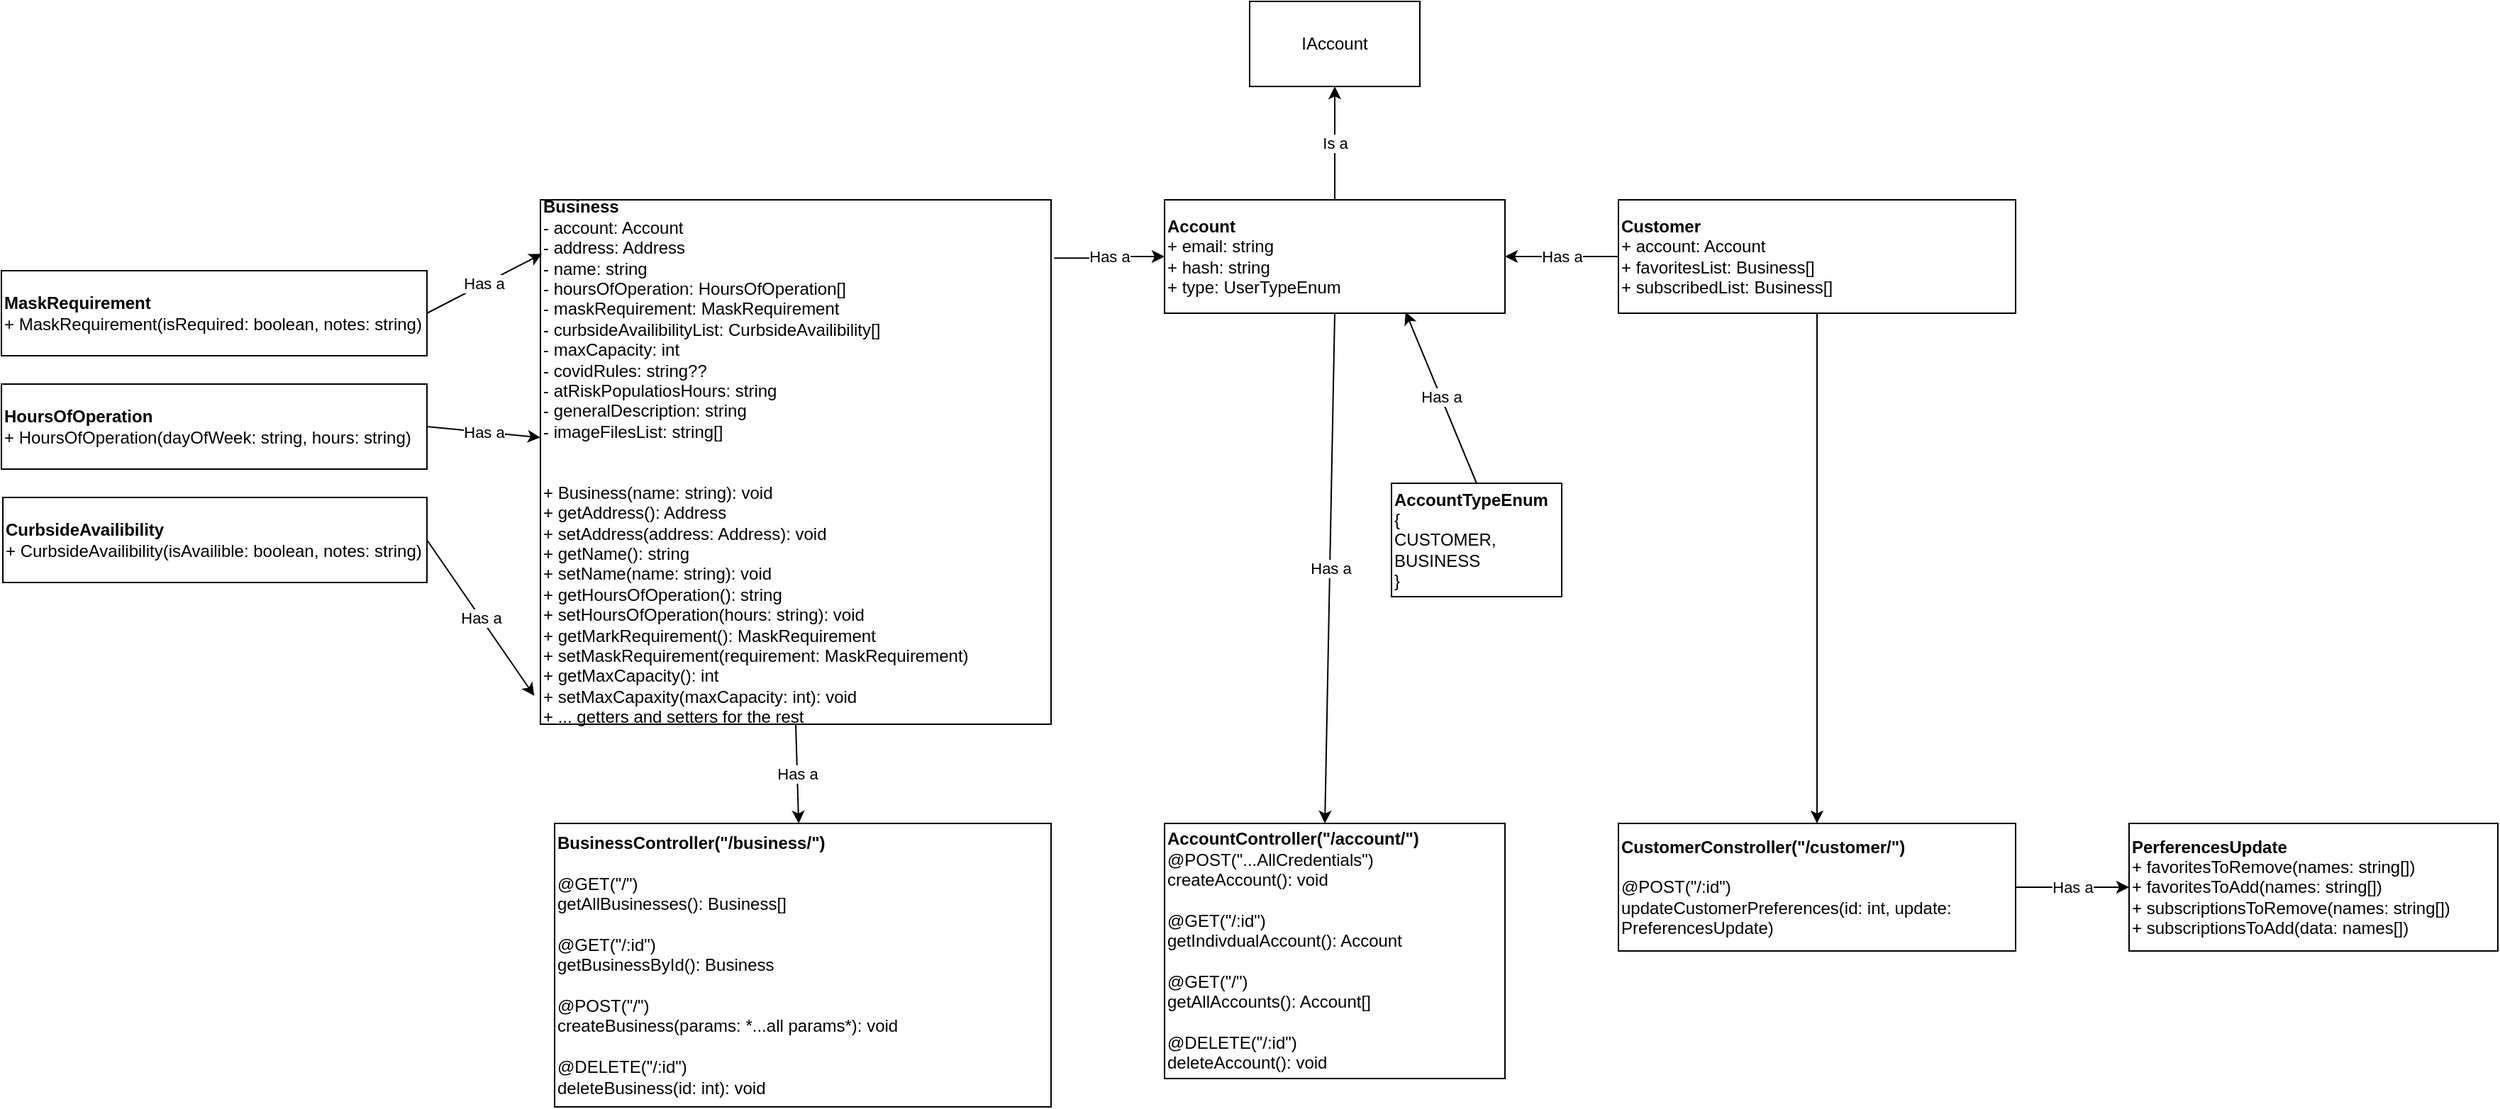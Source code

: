 <mxfile version="13.8.1" type="github">
  <diagram id="K_EA1YP_9qlFz70oY3_R" name="Page-1">
    <mxGraphModel dx="2272" dy="1862" grid="1" gridSize="10" guides="1" tooltips="1" connect="1" arrows="1" fold="1" page="1" pageScale="1" pageWidth="850" pageHeight="1100" math="0" shadow="0">
      <root>
        <mxCell id="0" />
        <mxCell id="1" parent="0" />
        <mxCell id="Y2eR_TgA9FXkRKuqVugD-1" value="IAccount&lt;br&gt;" style="rounded=0;whiteSpace=wrap;html=1;" parent="1" vertex="1">
          <mxGeometry x="500" y="-20" width="120" height="60" as="geometry" />
        </mxCell>
        <mxCell id="Y2eR_TgA9FXkRKuqVugD-2" value="&lt;b&gt;Business&lt;br&gt;&lt;/b&gt;- account: Account&lt;br&gt;- address: Address&lt;br&gt;- name: string&lt;br&gt;- hoursOfOperation: HoursOfOperation[]&lt;br&gt;- maskRequirement: MaskRequirement&lt;br&gt;- curbsideAvailibilityList: CurbsideAvailibility[]&lt;br&gt;- maxCapacity: int&lt;br&gt;- covidRules: string??&lt;br&gt;- atRiskPopulatiosHours: string&lt;br&gt;- generalDescription: string&lt;br&gt;- imageFilesList: string[]&lt;br&gt;&lt;br&gt;&lt;br&gt;+ Business(name: string): void&lt;br&gt;+ getAddress(): Address&lt;br&gt;+ setAddress(address: Address): void&lt;br&gt;+ getName(): string&lt;br&gt;+ setName(name: string): void&lt;br&gt;+ getHoursOfOperation(): string&lt;br&gt;+ setHoursOfOperation(hours: string): void&lt;br&gt;+ getMarkRequirement(): MaskRequirement&lt;br&gt;+ setMaskRequirement(requirement: MaskRequirement)&lt;br&gt;+ getMaxCapacity(): int&lt;br&gt;+ setMaxCapaxity(maxCapacity: int): void&lt;br&gt;+ ... getters and setters for the rest" style="rounded=0;whiteSpace=wrap;html=1;align=left;" parent="1" vertex="1">
          <mxGeometry y="120" width="360" height="370" as="geometry" />
        </mxCell>
        <mxCell id="GVMPBroUDqH6-bMmOwNC-11" value="Has a" style="edgeStyle=orthogonalEdgeStyle;rounded=0;orthogonalLoop=1;jettySize=auto;html=1;entryX=0;entryY=0.5;entryDx=0;entryDy=0;exitX=1.006;exitY=0.111;exitDx=0;exitDy=0;exitPerimeter=0;" edge="1" parent="1" source="Y2eR_TgA9FXkRKuqVugD-2" target="Y2eR_TgA9FXkRKuqVugD-3">
          <mxGeometry relative="1" as="geometry">
            <mxPoint x="400" y="280" as="sourcePoint" />
          </mxGeometry>
        </mxCell>
        <mxCell id="Y2eR_TgA9FXkRKuqVugD-3" value="&lt;b&gt;Account&lt;/b&gt;&lt;br&gt;+ email: string&lt;br&gt;+ hash: string&lt;br&gt;+ type: UserTypeEnum" style="rounded=0;whiteSpace=wrap;html=1;align=left;" parent="1" vertex="1">
          <mxGeometry x="440" y="120" width="240" height="80" as="geometry" />
        </mxCell>
        <mxCell id="Y2eR_TgA9FXkRKuqVugD-5" value="&lt;b&gt;BusinessController(&quot;/business/&quot;)&lt;/b&gt;&lt;br&gt;&lt;br&gt;@GET(&quot;/&quot;)&lt;br&gt;getAllBusinesses(): Business[]&lt;br&gt;&lt;br&gt;@GET(&quot;/:id&quot;)&lt;br&gt;getBusinessById(): Business&lt;br&gt;&lt;br&gt;@POST(&quot;/&quot;)&lt;br&gt;createBusiness(params: *...all params*): void&lt;br&gt;&lt;br&gt;@DELETE(&quot;/:id&quot;)&lt;br&gt;deleteBusiness(id: int): void" style="rounded=0;whiteSpace=wrap;html=1;align=left;" parent="1" vertex="1">
          <mxGeometry x="10" y="560" width="350" height="200" as="geometry" />
        </mxCell>
        <mxCell id="Y2eR_TgA9FXkRKuqVugD-6" value="&lt;b&gt;AccountController(&quot;/account/&quot;)&lt;br&gt;&lt;/b&gt;@POST(&quot;...AllCredentials&quot;)&lt;br&gt;createAccount(): void&lt;br&gt;&lt;br&gt;@GET(&quot;/:id&quot;)&lt;br&gt;getIndivdualAccount(): Account&lt;br&gt;&lt;br&gt;@GET(&quot;/&quot;)&lt;br&gt;getAllAccounts(): Account[]&lt;br&gt;&lt;br&gt;@DELETE(&quot;/:id&quot;)&lt;br&gt;deleteAccount(): void" style="rounded=0;whiteSpace=wrap;html=1;align=left;" parent="1" vertex="1">
          <mxGeometry x="440" y="560" width="240" height="180" as="geometry" />
        </mxCell>
        <mxCell id="Y2eR_TgA9FXkRKuqVugD-8" value="Has a" style="endArrow=classic;html=1;exitX=0.5;exitY=1;exitDx=0;exitDy=0;entryX=0.471;entryY=0;entryDx=0;entryDy=0;entryPerimeter=0;" parent="1" source="Y2eR_TgA9FXkRKuqVugD-3" target="Y2eR_TgA9FXkRKuqVugD-6" edge="1">
          <mxGeometry width="50" height="50" relative="1" as="geometry">
            <mxPoint x="350" y="230" as="sourcePoint" />
            <mxPoint x="567.711" y="570" as="targetPoint" />
          </mxGeometry>
        </mxCell>
        <mxCell id="Y2eR_TgA9FXkRKuqVugD-10" value="Has a" style="endArrow=classic;html=1;exitX=0.5;exitY=1;exitDx=0;exitDy=0;" parent="1" source="Y2eR_TgA9FXkRKuqVugD-2" target="Y2eR_TgA9FXkRKuqVugD-5" edge="1">
          <mxGeometry width="50" height="50" relative="1" as="geometry">
            <mxPoint x="80" y="270" as="sourcePoint" />
            <mxPoint x="130" y="220" as="targetPoint" />
          </mxGeometry>
        </mxCell>
        <mxCell id="Y2eR_TgA9FXkRKuqVugD-12" value="Is a" style="endArrow=classic;html=1;exitX=0.5;exitY=0;exitDx=0;exitDy=0;entryX=0.5;entryY=1;entryDx=0;entryDy=0;" parent="1" source="Y2eR_TgA9FXkRKuqVugD-3" target="Y2eR_TgA9FXkRKuqVugD-1" edge="1">
          <mxGeometry width="50" height="50" relative="1" as="geometry">
            <mxPoint x="440" y="210" as="sourcePoint" />
            <mxPoint x="480" y="100" as="targetPoint" />
          </mxGeometry>
        </mxCell>
        <mxCell id="GVMPBroUDqH6-bMmOwNC-1" value="&lt;b&gt;MaskRequirement&lt;br&gt;&lt;/b&gt;+ MaskRequirement(isRequired: boolean, notes: string)" style="rounded=0;whiteSpace=wrap;html=1;align=left;" vertex="1" parent="1">
          <mxGeometry x="-380" y="170" width="300" height="60" as="geometry" />
        </mxCell>
        <mxCell id="GVMPBroUDqH6-bMmOwNC-2" value="Has a" style="endArrow=classic;html=1;exitX=1;exitY=0.5;exitDx=0;exitDy=0;entryX=0.003;entryY=0.103;entryDx=0;entryDy=0;entryPerimeter=0;" edge="1" parent="1" source="GVMPBroUDqH6-bMmOwNC-1" target="Y2eR_TgA9FXkRKuqVugD-2">
          <mxGeometry width="50" height="50" relative="1" as="geometry">
            <mxPoint x="-290" y="310" as="sourcePoint" />
            <mxPoint x="-240" y="260" as="targetPoint" />
          </mxGeometry>
        </mxCell>
        <mxCell id="GVMPBroUDqH6-bMmOwNC-4" value="&lt;b&gt;HoursOfOperation&lt;br&gt;&lt;/b&gt;+ HoursOfOperation(dayOfWeek: string, hours: string)" style="rounded=0;whiteSpace=wrap;html=1;align=left;" vertex="1" parent="1">
          <mxGeometry x="-380" y="250" width="300" height="60" as="geometry" />
        </mxCell>
        <mxCell id="GVMPBroUDqH6-bMmOwNC-5" value="Has a" style="endArrow=classic;html=1;exitX=1;exitY=0.5;exitDx=0;exitDy=0;" edge="1" parent="1" source="GVMPBroUDqH6-bMmOwNC-4" target="Y2eR_TgA9FXkRKuqVugD-2">
          <mxGeometry width="50" height="50" relative="1" as="geometry">
            <mxPoint x="-250" y="510" as="sourcePoint" />
            <mxPoint x="-103" y="250" as="targetPoint" />
          </mxGeometry>
        </mxCell>
        <mxCell id="GVMPBroUDqH6-bMmOwNC-7" value="CurbsideAvailibility&lt;br&gt;&lt;span style=&quot;font-weight: normal&quot;&gt;+ CurbsideAvailibility(isAvailible: boolean, notes: string)&lt;br&gt;&lt;/span&gt;" style="rounded=0;whiteSpace=wrap;html=1;fontStyle=1;align=left;" vertex="1" parent="1">
          <mxGeometry x="-379" y="330" width="299" height="60" as="geometry" />
        </mxCell>
        <mxCell id="GVMPBroUDqH6-bMmOwNC-8" value="Has a" style="endArrow=classic;html=1;exitX=1;exitY=0.5;exitDx=0;exitDy=0;entryX=-0.012;entryY=0.946;entryDx=0;entryDy=0;entryPerimeter=0;" edge="1" parent="1" source="GVMPBroUDqH6-bMmOwNC-7" target="Y2eR_TgA9FXkRKuqVugD-2">
          <mxGeometry width="50" height="50" relative="1" as="geometry">
            <mxPoint x="-310" y="580" as="sourcePoint" />
            <mxPoint x="-260" y="530" as="targetPoint" />
          </mxGeometry>
        </mxCell>
        <mxCell id="GVMPBroUDqH6-bMmOwNC-9" value="&lt;b&gt;AccountTypeEnum &lt;br&gt;&lt;/b&gt;{&lt;br&gt;CUSTOMER,&lt;br&gt;BUSINESS&lt;br&gt;}" style="rounded=0;whiteSpace=wrap;html=1;align=left;" vertex="1" parent="1">
          <mxGeometry x="600" y="320" width="120" height="80" as="geometry" />
        </mxCell>
        <mxCell id="GVMPBroUDqH6-bMmOwNC-10" value="Has a" style="endArrow=classic;html=1;exitX=0.5;exitY=0;exitDx=0;exitDy=0;entryX=0.708;entryY=0.988;entryDx=0;entryDy=0;entryPerimeter=0;" edge="1" parent="1" source="GVMPBroUDqH6-bMmOwNC-9" target="Y2eR_TgA9FXkRKuqVugD-3">
          <mxGeometry width="50" height="50" relative="1" as="geometry">
            <mxPoint x="570" y="240" as="sourcePoint" />
            <mxPoint x="620" y="190" as="targetPoint" />
          </mxGeometry>
        </mxCell>
        <mxCell id="GVMPBroUDqH6-bMmOwNC-12" value="&lt;b&gt;Customer&lt;br&gt;&lt;/b&gt;+ account: Account&lt;br&gt;+ favoritesList: Business[]&lt;br&gt;+ subscribedList: Business[]" style="rounded=0;whiteSpace=wrap;html=1;fontStyle=0;align=left;" vertex="1" parent="1">
          <mxGeometry x="760" y="120" width="280" height="80" as="geometry" />
        </mxCell>
        <mxCell id="GVMPBroUDqH6-bMmOwNC-14" value="Has a" style="endArrow=classic;html=1;exitX=0;exitY=0.5;exitDx=0;exitDy=0;entryX=1;entryY=0.5;entryDx=0;entryDy=0;" edge="1" parent="1" source="GVMPBroUDqH6-bMmOwNC-12" target="Y2eR_TgA9FXkRKuqVugD-3">
          <mxGeometry width="50" height="50" relative="1" as="geometry">
            <mxPoint x="820" y="340" as="sourcePoint" />
            <mxPoint x="870" y="290" as="targetPoint" />
          </mxGeometry>
        </mxCell>
        <mxCell id="GVMPBroUDqH6-bMmOwNC-22" value="Has a" style="edgeStyle=orthogonalEdgeStyle;rounded=0;orthogonalLoop=1;jettySize=auto;html=1;exitX=1;exitY=0.5;exitDx=0;exitDy=0;" edge="1" parent="1" source="GVMPBroUDqH6-bMmOwNC-15" target="GVMPBroUDqH6-bMmOwNC-21">
          <mxGeometry relative="1" as="geometry" />
        </mxCell>
        <mxCell id="GVMPBroUDqH6-bMmOwNC-15" value="&lt;b&gt;CustomerConstroller(&quot;/customer/&quot;)&lt;/b&gt;&lt;br&gt;&lt;br&gt;@POST(&quot;/:id&quot;)&lt;br&gt;updateCustomerPreferences(id: int, update: PreferencesUpdate)" style="rounded=0;whiteSpace=wrap;html=1;align=left;" vertex="1" parent="1">
          <mxGeometry x="760" y="560" width="280" height="90" as="geometry" />
        </mxCell>
        <mxCell id="GVMPBroUDqH6-bMmOwNC-16" value="" style="endArrow=classic;html=1;exitX=0.5;exitY=1;exitDx=0;exitDy=0;entryX=0.5;entryY=0;entryDx=0;entryDy=0;" edge="1" parent="1" source="GVMPBroUDqH6-bMmOwNC-12" target="GVMPBroUDqH6-bMmOwNC-15">
          <mxGeometry width="50" height="50" relative="1" as="geometry">
            <mxPoint x="830" y="320" as="sourcePoint" />
            <mxPoint x="880" y="270" as="targetPoint" />
          </mxGeometry>
        </mxCell>
        <mxCell id="GVMPBroUDqH6-bMmOwNC-21" value="&lt;b&gt;PerferencesUpdate&lt;/b&gt;&lt;br&gt;+ favoritesToRemove(names: string[])&lt;br&gt;+ favoritesToAdd(names: string[])&lt;br&gt;+ subscriptionsToRemove(names: string[])&lt;br&gt;+ subscriptionsToAdd(data: names[])" style="rounded=0;whiteSpace=wrap;html=1;align=left;" vertex="1" parent="1">
          <mxGeometry x="1120" y="560" width="260" height="90" as="geometry" />
        </mxCell>
      </root>
    </mxGraphModel>
  </diagram>
</mxfile>
